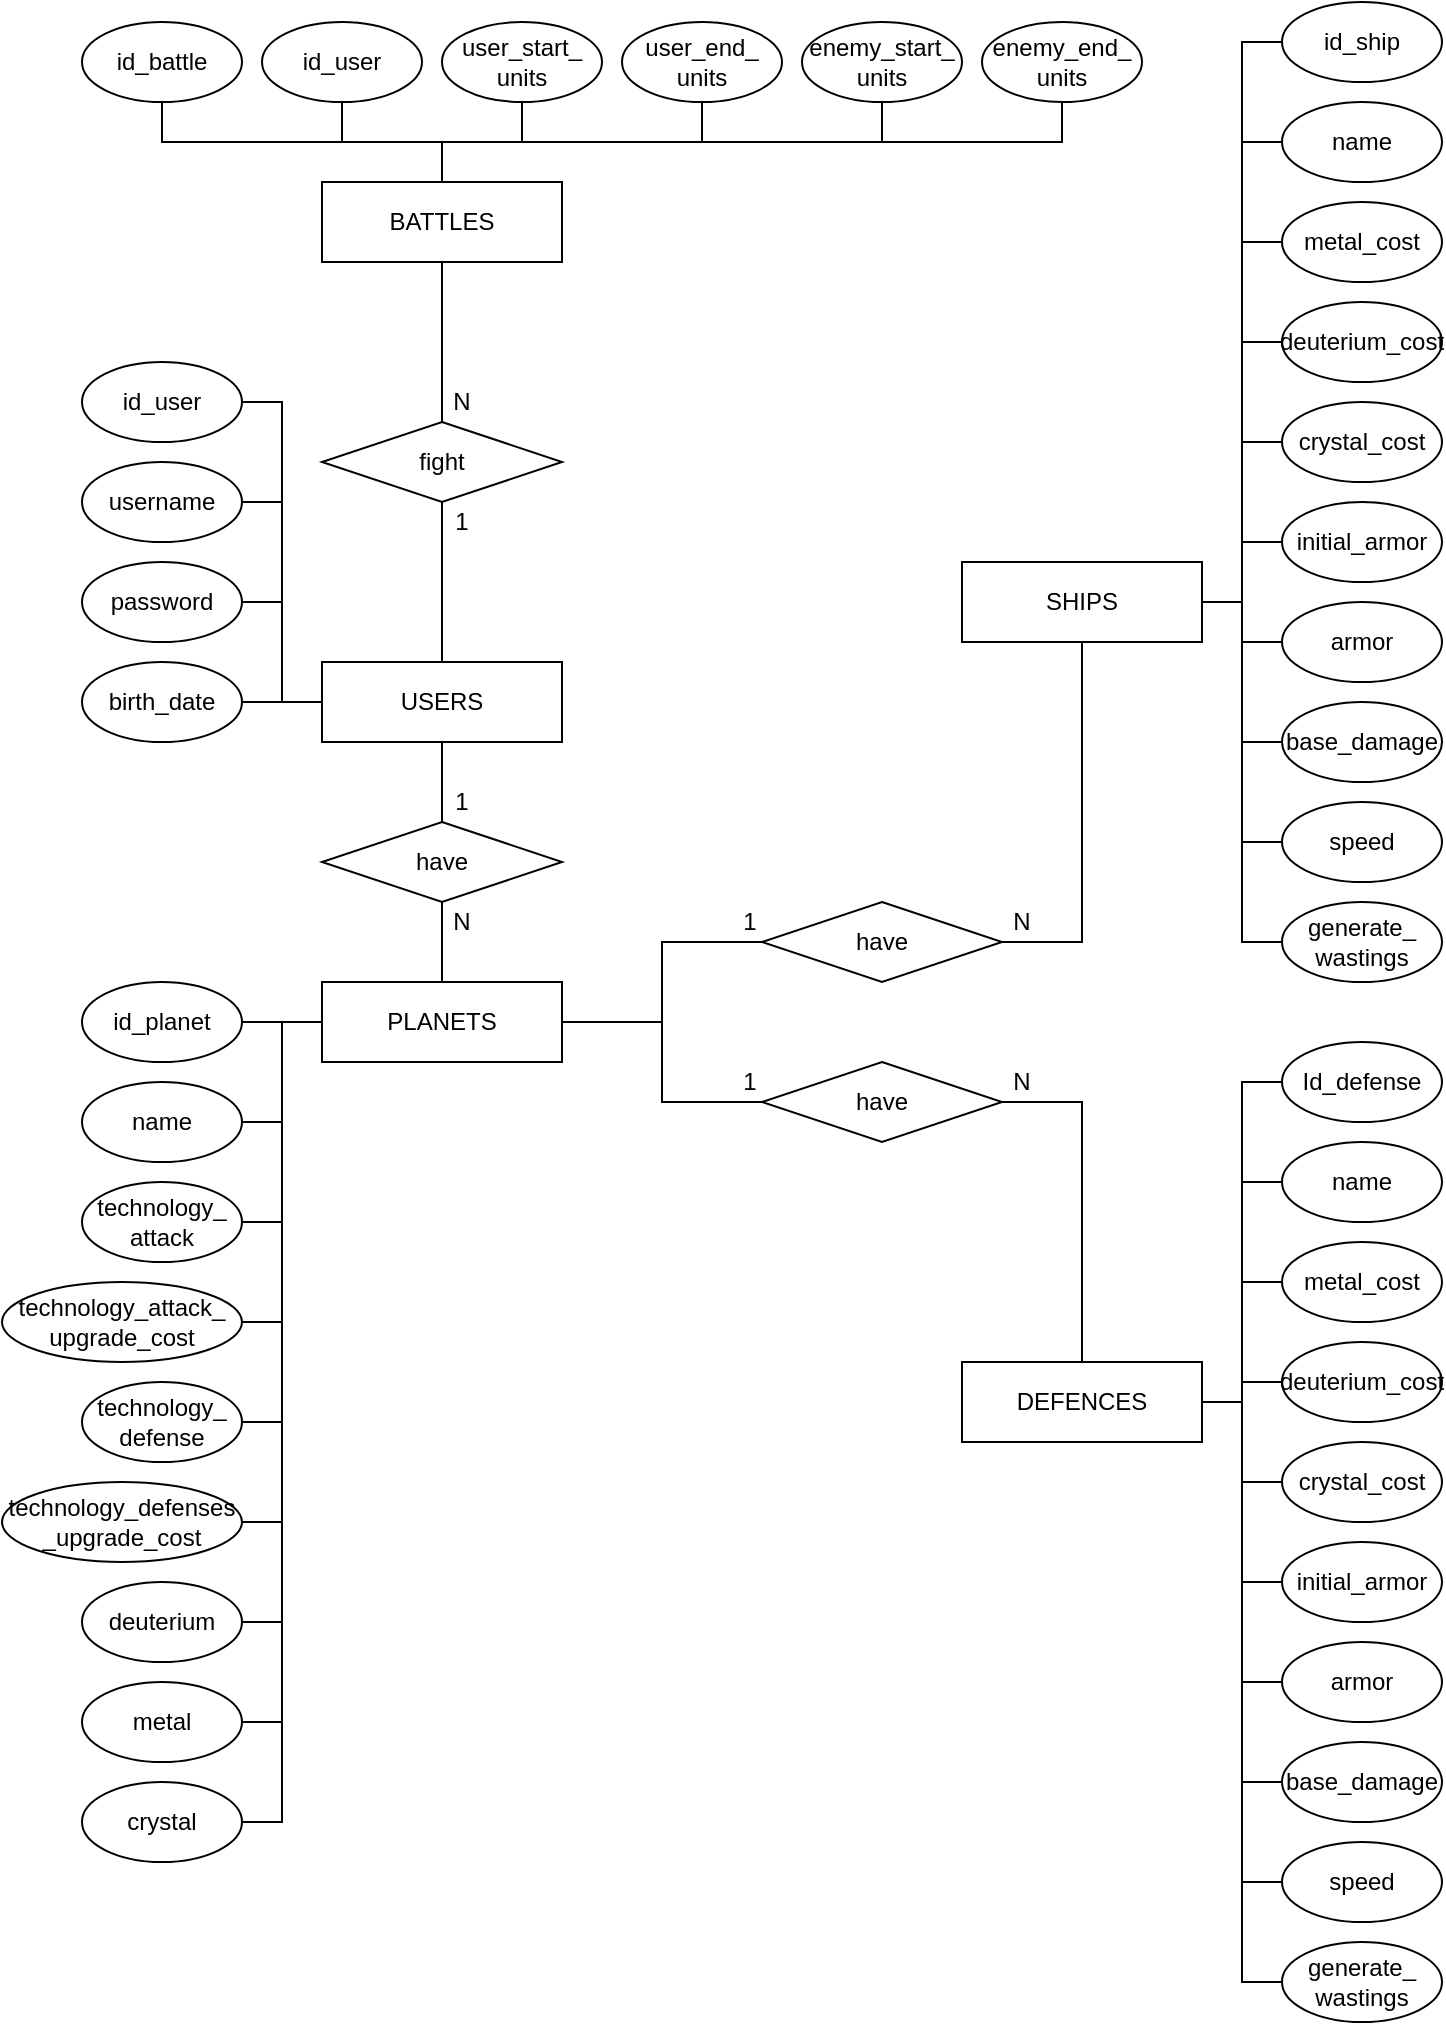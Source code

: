 <mxfile version="17.4.2" type="device"><diagram id="xhxc8xMKQmjW2qXMMAFa" name="Página-1"><mxGraphModel dx="1021" dy="644" grid="1" gridSize="10" guides="1" tooltips="1" connect="1" arrows="1" fold="1" page="1" pageScale="1" pageWidth="827" pageHeight="1169" math="0" shadow="0"><root><mxCell id="0"/><mxCell id="1" parent="0"/><mxCell id="92ksUBfjqdoU2pzM7p5j-20" style="edgeStyle=orthogonalEdgeStyle;rounded=0;orthogonalLoop=1;jettySize=auto;html=1;exitX=0.5;exitY=1;exitDx=0;exitDy=0;entryX=0.5;entryY=0;entryDx=0;entryDy=0;endArrow=none;endFill=0;" parent="1" source="92ksUBfjqdoU2pzM7p5j-1" target="92ksUBfjqdoU2pzM7p5j-19" edge="1"><mxGeometry relative="1" as="geometry"/></mxCell><mxCell id="DvHc-T8S822m7_1NHIfp-21" style="edgeStyle=orthogonalEdgeStyle;rounded=0;orthogonalLoop=1;jettySize=auto;html=1;exitX=0.5;exitY=0;exitDx=0;exitDy=0;entryX=0.5;entryY=1;entryDx=0;entryDy=0;endArrow=none;endFill=0;" edge="1" parent="1" source="92ksUBfjqdoU2pzM7p5j-1" target="DvHc-T8S822m7_1NHIfp-20"><mxGeometry relative="1" as="geometry"/></mxCell><mxCell id="92ksUBfjqdoU2pzM7p5j-1" value="USERS" style="rounded=0;whiteSpace=wrap;html=1;" parent="1" vertex="1"><mxGeometry x="200" y="440" width="120" height="40" as="geometry"/></mxCell><mxCell id="92ksUBfjqdoU2pzM7p5j-4" value="N" style="text;html=1;strokeColor=none;fillColor=none;align=center;verticalAlign=middle;whiteSpace=wrap;rounded=0;" parent="1" vertex="1"><mxGeometry x="260" y="560" width="20" height="20" as="geometry"/></mxCell><mxCell id="92ksUBfjqdoU2pzM7p5j-5" value="SHIPS" style="rounded=0;whiteSpace=wrap;html=1;" parent="1" vertex="1"><mxGeometry x="520" y="390" width="120" height="40" as="geometry"/></mxCell><mxCell id="DvHc-T8S822m7_1NHIfp-4" style="edgeStyle=orthogonalEdgeStyle;rounded=0;orthogonalLoop=1;jettySize=auto;html=1;exitX=1;exitY=0.5;exitDx=0;exitDy=0;entryX=0;entryY=0.5;entryDx=0;entryDy=0;endArrow=none;endFill=0;" edge="1" parent="1" source="92ksUBfjqdoU2pzM7p5j-6" target="DvHc-T8S822m7_1NHIfp-3"><mxGeometry relative="1" as="geometry"/></mxCell><mxCell id="DvHc-T8S822m7_1NHIfp-5" style="edgeStyle=orthogonalEdgeStyle;rounded=0;orthogonalLoop=1;jettySize=auto;html=1;exitX=1;exitY=0.5;exitDx=0;exitDy=0;entryX=0;entryY=0.5;entryDx=0;entryDy=0;endArrow=none;endFill=0;" edge="1" parent="1" source="92ksUBfjqdoU2pzM7p5j-6" target="DvHc-T8S822m7_1NHIfp-2"><mxGeometry relative="1" as="geometry"/></mxCell><mxCell id="92ksUBfjqdoU2pzM7p5j-6" value="PLANETS" style="rounded=0;whiteSpace=wrap;html=1;" parent="1" vertex="1"><mxGeometry x="200" y="600" width="120" height="40" as="geometry"/></mxCell><mxCell id="92ksUBfjqdoU2pzM7p5j-7" value="DEFENCES" style="rounded=0;whiteSpace=wrap;html=1;" parent="1" vertex="1"><mxGeometry x="520" y="790" width="120" height="40" as="geometry"/></mxCell><mxCell id="92ksUBfjqdoU2pzM7p5j-8" value="BATTLES" style="rounded=0;whiteSpace=wrap;html=1;" parent="1" vertex="1"><mxGeometry x="200" y="200" width="120" height="40" as="geometry"/></mxCell><mxCell id="92ksUBfjqdoU2pzM7p5j-15" style="edgeStyle=orthogonalEdgeStyle;rounded=0;orthogonalLoop=1;jettySize=auto;html=1;exitX=1;exitY=0.5;exitDx=0;exitDy=0;entryX=0;entryY=0.5;entryDx=0;entryDy=0;endArrow=none;endFill=0;" parent="1" source="92ksUBfjqdoU2pzM7p5j-11" target="92ksUBfjqdoU2pzM7p5j-1" edge="1"><mxGeometry relative="1" as="geometry"/></mxCell><mxCell id="92ksUBfjqdoU2pzM7p5j-11" value="id_user" style="ellipse;whiteSpace=wrap;html=1;" parent="1" vertex="1"><mxGeometry x="80" y="290" width="80" height="40" as="geometry"/></mxCell><mxCell id="92ksUBfjqdoU2pzM7p5j-16" style="edgeStyle=orthogonalEdgeStyle;rounded=0;orthogonalLoop=1;jettySize=auto;html=1;exitX=1;exitY=0.5;exitDx=0;exitDy=0;entryX=0;entryY=0.5;entryDx=0;entryDy=0;endArrow=none;endFill=0;" parent="1" source="92ksUBfjqdoU2pzM7p5j-12" target="92ksUBfjqdoU2pzM7p5j-1" edge="1"><mxGeometry relative="1" as="geometry"/></mxCell><mxCell id="92ksUBfjqdoU2pzM7p5j-12" value="username" style="ellipse;whiteSpace=wrap;html=1;" parent="1" vertex="1"><mxGeometry x="80" y="340" width="80" height="40" as="geometry"/></mxCell><mxCell id="92ksUBfjqdoU2pzM7p5j-18" style="edgeStyle=orthogonalEdgeStyle;rounded=0;orthogonalLoop=1;jettySize=auto;html=1;exitX=1;exitY=0.5;exitDx=0;exitDy=0;entryX=0;entryY=0.5;entryDx=0;entryDy=0;endArrow=none;endFill=0;" parent="1" source="92ksUBfjqdoU2pzM7p5j-13" target="92ksUBfjqdoU2pzM7p5j-1" edge="1"><mxGeometry relative="1" as="geometry"/></mxCell><mxCell id="92ksUBfjqdoU2pzM7p5j-13" value="birth_date" style="ellipse;whiteSpace=wrap;html=1;" parent="1" vertex="1"><mxGeometry x="80" y="440" width="80" height="40" as="geometry"/></mxCell><mxCell id="92ksUBfjqdoU2pzM7p5j-17" style="edgeStyle=orthogonalEdgeStyle;rounded=0;orthogonalLoop=1;jettySize=auto;html=1;exitX=1;exitY=0.5;exitDx=0;exitDy=0;entryX=0;entryY=0.5;entryDx=0;entryDy=0;endArrow=none;endFill=0;" parent="1" source="92ksUBfjqdoU2pzM7p5j-14" target="92ksUBfjqdoU2pzM7p5j-1" edge="1"><mxGeometry relative="1" as="geometry"/></mxCell><mxCell id="92ksUBfjqdoU2pzM7p5j-14" value="password" style="ellipse;whiteSpace=wrap;html=1;" parent="1" vertex="1"><mxGeometry x="80" y="390" width="80" height="40" as="geometry"/></mxCell><mxCell id="92ksUBfjqdoU2pzM7p5j-21" style="edgeStyle=orthogonalEdgeStyle;rounded=0;orthogonalLoop=1;jettySize=auto;html=1;exitX=0.5;exitY=1;exitDx=0;exitDy=0;entryX=0.5;entryY=0;entryDx=0;entryDy=0;endArrow=none;endFill=0;" parent="1" source="92ksUBfjqdoU2pzM7p5j-19" target="92ksUBfjqdoU2pzM7p5j-6" edge="1"><mxGeometry relative="1" as="geometry"/></mxCell><mxCell id="92ksUBfjqdoU2pzM7p5j-19" value="have" style="rhombus;whiteSpace=wrap;html=1;" parent="1" vertex="1"><mxGeometry x="200" y="520" width="120" height="40" as="geometry"/></mxCell><mxCell id="92ksUBfjqdoU2pzM7p5j-32" style="edgeStyle=orthogonalEdgeStyle;rounded=0;orthogonalLoop=1;jettySize=auto;html=1;exitX=1;exitY=0.5;exitDx=0;exitDy=0;entryX=0;entryY=0.5;entryDx=0;entryDy=0;fontSize=8;endArrow=none;endFill=0;" parent="1" source="92ksUBfjqdoU2pzM7p5j-22" target="92ksUBfjqdoU2pzM7p5j-6" edge="1"><mxGeometry relative="1" as="geometry"/></mxCell><mxCell id="92ksUBfjqdoU2pzM7p5j-22" value="id_planet" style="ellipse;whiteSpace=wrap;html=1;" parent="1" vertex="1"><mxGeometry x="80" y="600" width="80" height="40" as="geometry"/></mxCell><mxCell id="92ksUBfjqdoU2pzM7p5j-33" style="edgeStyle=orthogonalEdgeStyle;rounded=0;orthogonalLoop=1;jettySize=auto;html=1;exitX=1;exitY=0.5;exitDx=0;exitDy=0;entryX=0;entryY=0.5;entryDx=0;entryDy=0;fontSize=8;endArrow=none;endFill=0;" parent="1" source="92ksUBfjqdoU2pzM7p5j-24" target="92ksUBfjqdoU2pzM7p5j-6" edge="1"><mxGeometry relative="1" as="geometry"/></mxCell><mxCell id="92ksUBfjqdoU2pzM7p5j-24" value="name" style="ellipse;whiteSpace=wrap;html=1;" parent="1" vertex="1"><mxGeometry x="80" y="650" width="80" height="40" as="geometry"/></mxCell><mxCell id="92ksUBfjqdoU2pzM7p5j-34" style="edgeStyle=orthogonalEdgeStyle;rounded=0;orthogonalLoop=1;jettySize=auto;html=1;exitX=1;exitY=0.5;exitDx=0;exitDy=0;entryX=0;entryY=0.5;entryDx=0;entryDy=0;fontSize=8;endArrow=none;endFill=0;" parent="1" source="92ksUBfjqdoU2pzM7p5j-25" target="92ksUBfjqdoU2pzM7p5j-6" edge="1"><mxGeometry relative="1" as="geometry"/></mxCell><mxCell id="92ksUBfjqdoU2pzM7p5j-25" value="technology_&lt;br&gt;attack" style="ellipse;whiteSpace=wrap;html=1;" parent="1" vertex="1"><mxGeometry x="80" y="700" width="80" height="40" as="geometry"/></mxCell><mxCell id="92ksUBfjqdoU2pzM7p5j-36" style="edgeStyle=orthogonalEdgeStyle;rounded=0;orthogonalLoop=1;jettySize=auto;html=1;exitX=1;exitY=0.5;exitDx=0;exitDy=0;entryX=0;entryY=0.5;entryDx=0;entryDy=0;fontSize=8;endArrow=none;endFill=0;" parent="1" source="92ksUBfjqdoU2pzM7p5j-26" target="92ksUBfjqdoU2pzM7p5j-6" edge="1"><mxGeometry relative="1" as="geometry"/></mxCell><mxCell id="92ksUBfjqdoU2pzM7p5j-26" value="technology_&lt;br&gt;defense" style="ellipse;whiteSpace=wrap;html=1;" parent="1" vertex="1"><mxGeometry x="80" y="800" width="80" height="40" as="geometry"/></mxCell><mxCell id="92ksUBfjqdoU2pzM7p5j-35" style="edgeStyle=orthogonalEdgeStyle;rounded=0;orthogonalLoop=1;jettySize=auto;html=1;exitX=1;exitY=0.5;exitDx=0;exitDy=0;entryX=0;entryY=0.5;entryDx=0;entryDy=0;fontSize=8;endArrow=none;endFill=0;" parent="1" source="92ksUBfjqdoU2pzM7p5j-27" target="92ksUBfjqdoU2pzM7p5j-6" edge="1"><mxGeometry relative="1" as="geometry"/></mxCell><mxCell id="92ksUBfjqdoU2pzM7p5j-27" value="technology_attack_&lt;br&gt;upgrade_cost" style="ellipse;whiteSpace=wrap;html=1;" parent="1" vertex="1"><mxGeometry x="40" y="750" width="120" height="40" as="geometry"/></mxCell><mxCell id="92ksUBfjqdoU2pzM7p5j-37" style="edgeStyle=orthogonalEdgeStyle;rounded=0;orthogonalLoop=1;jettySize=auto;html=1;exitX=1;exitY=0.5;exitDx=0;exitDy=0;entryX=0;entryY=0.5;entryDx=0;entryDy=0;fontSize=8;endArrow=none;endFill=0;" parent="1" source="92ksUBfjqdoU2pzM7p5j-28" target="92ksUBfjqdoU2pzM7p5j-6" edge="1"><mxGeometry relative="1" as="geometry"/></mxCell><mxCell id="92ksUBfjqdoU2pzM7p5j-28" value="technology_defenses&lt;br&gt;_upgrade_cost" style="ellipse;whiteSpace=wrap;html=1;" parent="1" vertex="1"><mxGeometry x="40" y="850" width="120" height="40" as="geometry"/></mxCell><mxCell id="92ksUBfjqdoU2pzM7p5j-40" style="edgeStyle=orthogonalEdgeStyle;rounded=0;orthogonalLoop=1;jettySize=auto;html=1;exitX=1;exitY=0.5;exitDx=0;exitDy=0;entryX=0;entryY=0.5;entryDx=0;entryDy=0;fontSize=8;endArrow=none;endFill=0;" parent="1" source="92ksUBfjqdoU2pzM7p5j-29" target="92ksUBfjqdoU2pzM7p5j-6" edge="1"><mxGeometry relative="1" as="geometry"/></mxCell><mxCell id="92ksUBfjqdoU2pzM7p5j-29" value="crystal" style="ellipse;whiteSpace=wrap;html=1;" parent="1" vertex="1"><mxGeometry x="80" y="1000" width="80" height="40" as="geometry"/></mxCell><mxCell id="92ksUBfjqdoU2pzM7p5j-39" style="edgeStyle=orthogonalEdgeStyle;rounded=0;orthogonalLoop=1;jettySize=auto;html=1;exitX=1;exitY=0.5;exitDx=0;exitDy=0;entryX=0;entryY=0.5;entryDx=0;entryDy=0;fontSize=8;endArrow=none;endFill=0;" parent="1" source="92ksUBfjqdoU2pzM7p5j-30" target="92ksUBfjqdoU2pzM7p5j-6" edge="1"><mxGeometry relative="1" as="geometry"/></mxCell><mxCell id="92ksUBfjqdoU2pzM7p5j-30" value="metal" style="ellipse;whiteSpace=wrap;html=1;" parent="1" vertex="1"><mxGeometry x="80" y="950" width="80" height="40" as="geometry"/></mxCell><mxCell id="92ksUBfjqdoU2pzM7p5j-38" style="edgeStyle=orthogonalEdgeStyle;rounded=0;orthogonalLoop=1;jettySize=auto;html=1;exitX=1;exitY=0.5;exitDx=0;exitDy=0;entryX=0;entryY=0.5;entryDx=0;entryDy=0;fontSize=8;endArrow=none;endFill=0;" parent="1" source="92ksUBfjqdoU2pzM7p5j-31" target="92ksUBfjqdoU2pzM7p5j-6" edge="1"><mxGeometry relative="1" as="geometry"/></mxCell><mxCell id="92ksUBfjqdoU2pzM7p5j-31" value="deuterium" style="ellipse;whiteSpace=wrap;html=1;" parent="1" vertex="1"><mxGeometry x="80" y="900" width="80" height="40" as="geometry"/></mxCell><mxCell id="92ksUBfjqdoU2pzM7p5j-51" style="edgeStyle=orthogonalEdgeStyle;rounded=0;orthogonalLoop=1;jettySize=auto;html=1;exitX=0;exitY=0.5;exitDx=0;exitDy=0;entryX=1;entryY=0.5;entryDx=0;entryDy=0;fontSize=8;endArrow=none;endFill=0;" parent="1" source="92ksUBfjqdoU2pzM7p5j-41" target="92ksUBfjqdoU2pzM7p5j-5" edge="1"><mxGeometry relative="1" as="geometry"/></mxCell><mxCell id="92ksUBfjqdoU2pzM7p5j-41" value="id_ship" style="ellipse;whiteSpace=wrap;html=1;" parent="1" vertex="1"><mxGeometry x="680" y="110" width="80" height="40" as="geometry"/></mxCell><mxCell id="92ksUBfjqdoU2pzM7p5j-52" style="edgeStyle=orthogonalEdgeStyle;rounded=0;orthogonalLoop=1;jettySize=auto;html=1;exitX=0;exitY=0.5;exitDx=0;exitDy=0;entryX=1;entryY=0.5;entryDx=0;entryDy=0;fontSize=8;endArrow=none;endFill=0;" parent="1" source="92ksUBfjqdoU2pzM7p5j-42" target="92ksUBfjqdoU2pzM7p5j-5" edge="1"><mxGeometry relative="1" as="geometry"/></mxCell><mxCell id="92ksUBfjqdoU2pzM7p5j-42" value="name" style="ellipse;whiteSpace=wrap;html=1;" parent="1" vertex="1"><mxGeometry x="680" y="160" width="80" height="40" as="geometry"/></mxCell><mxCell id="92ksUBfjqdoU2pzM7p5j-53" style="edgeStyle=orthogonalEdgeStyle;rounded=0;orthogonalLoop=1;jettySize=auto;html=1;exitX=0;exitY=0.5;exitDx=0;exitDy=0;entryX=1;entryY=0.5;entryDx=0;entryDy=0;fontSize=8;endArrow=none;endFill=0;" parent="1" source="92ksUBfjqdoU2pzM7p5j-43" target="92ksUBfjqdoU2pzM7p5j-5" edge="1"><mxGeometry relative="1" as="geometry"/></mxCell><mxCell id="92ksUBfjqdoU2pzM7p5j-43" value="metal_cost" style="ellipse;whiteSpace=wrap;html=1;" parent="1" vertex="1"><mxGeometry x="680" y="210" width="80" height="40" as="geometry"/></mxCell><mxCell id="92ksUBfjqdoU2pzM7p5j-54" style="edgeStyle=orthogonalEdgeStyle;rounded=0;orthogonalLoop=1;jettySize=auto;html=1;exitX=0;exitY=0.5;exitDx=0;exitDy=0;entryX=1;entryY=0.5;entryDx=0;entryDy=0;fontSize=8;endArrow=none;endFill=0;" parent="1" source="92ksUBfjqdoU2pzM7p5j-44" target="92ksUBfjqdoU2pzM7p5j-5" edge="1"><mxGeometry relative="1" as="geometry"/></mxCell><mxCell id="92ksUBfjqdoU2pzM7p5j-44" value="deuterium_cost" style="ellipse;whiteSpace=wrap;html=1;" parent="1" vertex="1"><mxGeometry x="680" y="260" width="80" height="40" as="geometry"/></mxCell><mxCell id="92ksUBfjqdoU2pzM7p5j-55" style="edgeStyle=orthogonalEdgeStyle;rounded=0;orthogonalLoop=1;jettySize=auto;html=1;exitX=0;exitY=0.5;exitDx=0;exitDy=0;entryX=1;entryY=0.5;entryDx=0;entryDy=0;fontSize=8;endArrow=none;endFill=0;" parent="1" source="92ksUBfjqdoU2pzM7p5j-45" target="92ksUBfjqdoU2pzM7p5j-5" edge="1"><mxGeometry relative="1" as="geometry"/></mxCell><mxCell id="92ksUBfjqdoU2pzM7p5j-45" value="crystal_cost" style="ellipse;whiteSpace=wrap;html=1;" parent="1" vertex="1"><mxGeometry x="680" y="310" width="80" height="40" as="geometry"/></mxCell><mxCell id="92ksUBfjqdoU2pzM7p5j-56" style="edgeStyle=orthogonalEdgeStyle;rounded=0;orthogonalLoop=1;jettySize=auto;html=1;exitX=0;exitY=0.5;exitDx=0;exitDy=0;entryX=1;entryY=0.5;entryDx=0;entryDy=0;fontSize=8;endArrow=none;endFill=0;" parent="1" source="92ksUBfjqdoU2pzM7p5j-46" target="92ksUBfjqdoU2pzM7p5j-5" edge="1"><mxGeometry relative="1" as="geometry"/></mxCell><mxCell id="92ksUBfjqdoU2pzM7p5j-46" value="initial_armor" style="ellipse;whiteSpace=wrap;html=1;" parent="1" vertex="1"><mxGeometry x="680" y="360" width="80" height="40" as="geometry"/></mxCell><mxCell id="92ksUBfjqdoU2pzM7p5j-57" style="edgeStyle=orthogonalEdgeStyle;rounded=0;orthogonalLoop=1;jettySize=auto;html=1;exitX=0;exitY=0.5;exitDx=0;exitDy=0;entryX=1;entryY=0.5;entryDx=0;entryDy=0;fontSize=8;endArrow=none;endFill=0;" parent="1" source="92ksUBfjqdoU2pzM7p5j-47" target="92ksUBfjqdoU2pzM7p5j-5" edge="1"><mxGeometry relative="1" as="geometry"/></mxCell><mxCell id="92ksUBfjqdoU2pzM7p5j-47" value="armor" style="ellipse;whiteSpace=wrap;html=1;" parent="1" vertex="1"><mxGeometry x="680" y="410" width="80" height="40" as="geometry"/></mxCell><mxCell id="92ksUBfjqdoU2pzM7p5j-58" style="edgeStyle=orthogonalEdgeStyle;rounded=0;orthogonalLoop=1;jettySize=auto;html=1;exitX=0;exitY=0.5;exitDx=0;exitDy=0;entryX=1;entryY=0.5;entryDx=0;entryDy=0;fontSize=8;endArrow=none;endFill=0;" parent="1" source="92ksUBfjqdoU2pzM7p5j-48" target="92ksUBfjqdoU2pzM7p5j-5" edge="1"><mxGeometry relative="1" as="geometry"/></mxCell><mxCell id="92ksUBfjqdoU2pzM7p5j-48" value="base_damage" style="ellipse;whiteSpace=wrap;html=1;" parent="1" vertex="1"><mxGeometry x="680" y="460" width="80" height="40" as="geometry"/></mxCell><mxCell id="92ksUBfjqdoU2pzM7p5j-59" style="edgeStyle=orthogonalEdgeStyle;rounded=0;orthogonalLoop=1;jettySize=auto;html=1;exitX=0;exitY=0.5;exitDx=0;exitDy=0;entryX=1;entryY=0.5;entryDx=0;entryDy=0;fontSize=8;endArrow=none;endFill=0;" parent="1" source="92ksUBfjqdoU2pzM7p5j-49" target="92ksUBfjqdoU2pzM7p5j-5" edge="1"><mxGeometry relative="1" as="geometry"/></mxCell><mxCell id="92ksUBfjqdoU2pzM7p5j-49" value="speed" style="ellipse;whiteSpace=wrap;html=1;" parent="1" vertex="1"><mxGeometry x="680" y="510" width="80" height="40" as="geometry"/></mxCell><mxCell id="92ksUBfjqdoU2pzM7p5j-60" style="edgeStyle=orthogonalEdgeStyle;rounded=0;orthogonalLoop=1;jettySize=auto;html=1;exitX=0;exitY=0.5;exitDx=0;exitDy=0;entryX=1;entryY=0.5;entryDx=0;entryDy=0;fontSize=8;endArrow=none;endFill=0;" parent="1" source="92ksUBfjqdoU2pzM7p5j-50" target="92ksUBfjqdoU2pzM7p5j-5" edge="1"><mxGeometry relative="1" as="geometry"/></mxCell><mxCell id="92ksUBfjqdoU2pzM7p5j-50" value="generate_&lt;br&gt;wastings" style="ellipse;whiteSpace=wrap;html=1;" parent="1" vertex="1"><mxGeometry x="680" y="560" width="80" height="40" as="geometry"/></mxCell><mxCell id="92ksUBfjqdoU2pzM7p5j-71" style="edgeStyle=orthogonalEdgeStyle;rounded=0;orthogonalLoop=1;jettySize=auto;html=1;exitX=0;exitY=0.5;exitDx=0;exitDy=0;entryX=1;entryY=0.5;entryDx=0;entryDy=0;fontSize=8;endArrow=none;endFill=0;" parent="1" source="92ksUBfjqdoU2pzM7p5j-61" target="92ksUBfjqdoU2pzM7p5j-7" edge="1"><mxGeometry relative="1" as="geometry"/></mxCell><mxCell id="92ksUBfjqdoU2pzM7p5j-61" value="Id_defense" style="ellipse;whiteSpace=wrap;html=1;" parent="1" vertex="1"><mxGeometry x="680" y="630" width="80" height="40" as="geometry"/></mxCell><mxCell id="92ksUBfjqdoU2pzM7p5j-72" style="edgeStyle=orthogonalEdgeStyle;rounded=0;orthogonalLoop=1;jettySize=auto;html=1;exitX=0;exitY=0.5;exitDx=0;exitDy=0;entryX=1;entryY=0.5;entryDx=0;entryDy=0;fontSize=8;endArrow=none;endFill=0;" parent="1" source="92ksUBfjqdoU2pzM7p5j-62" target="92ksUBfjqdoU2pzM7p5j-7" edge="1"><mxGeometry relative="1" as="geometry"/></mxCell><mxCell id="92ksUBfjqdoU2pzM7p5j-62" value="name" style="ellipse;whiteSpace=wrap;html=1;" parent="1" vertex="1"><mxGeometry x="680" y="680" width="80" height="40" as="geometry"/></mxCell><mxCell id="92ksUBfjqdoU2pzM7p5j-73" style="edgeStyle=orthogonalEdgeStyle;rounded=0;orthogonalLoop=1;jettySize=auto;html=1;exitX=0;exitY=0.5;exitDx=0;exitDy=0;entryX=1;entryY=0.5;entryDx=0;entryDy=0;fontSize=8;endArrow=none;endFill=0;" parent="1" source="92ksUBfjqdoU2pzM7p5j-63" target="92ksUBfjqdoU2pzM7p5j-7" edge="1"><mxGeometry relative="1" as="geometry"/></mxCell><mxCell id="92ksUBfjqdoU2pzM7p5j-63" value="metal_cost" style="ellipse;whiteSpace=wrap;html=1;" parent="1" vertex="1"><mxGeometry x="680" y="730" width="80" height="40" as="geometry"/></mxCell><mxCell id="92ksUBfjqdoU2pzM7p5j-74" style="edgeStyle=orthogonalEdgeStyle;rounded=0;orthogonalLoop=1;jettySize=auto;html=1;exitX=0;exitY=0.5;exitDx=0;exitDy=0;entryX=1;entryY=0.5;entryDx=0;entryDy=0;fontSize=8;endArrow=none;endFill=0;" parent="1" source="92ksUBfjqdoU2pzM7p5j-64" target="92ksUBfjqdoU2pzM7p5j-7" edge="1"><mxGeometry relative="1" as="geometry"/></mxCell><mxCell id="92ksUBfjqdoU2pzM7p5j-64" value="deuterium_cost" style="ellipse;whiteSpace=wrap;html=1;" parent="1" vertex="1"><mxGeometry x="680" y="780" width="80" height="40" as="geometry"/></mxCell><mxCell id="92ksUBfjqdoU2pzM7p5j-75" style="edgeStyle=orthogonalEdgeStyle;rounded=0;orthogonalLoop=1;jettySize=auto;html=1;exitX=0;exitY=0.5;exitDx=0;exitDy=0;entryX=1;entryY=0.5;entryDx=0;entryDy=0;fontSize=8;endArrow=none;endFill=0;" parent="1" source="92ksUBfjqdoU2pzM7p5j-65" target="92ksUBfjqdoU2pzM7p5j-7" edge="1"><mxGeometry relative="1" as="geometry"/></mxCell><mxCell id="92ksUBfjqdoU2pzM7p5j-65" value="crystal_cost" style="ellipse;whiteSpace=wrap;html=1;" parent="1" vertex="1"><mxGeometry x="680" y="830" width="80" height="40" as="geometry"/></mxCell><mxCell id="92ksUBfjqdoU2pzM7p5j-76" style="edgeStyle=orthogonalEdgeStyle;rounded=0;orthogonalLoop=1;jettySize=auto;html=1;exitX=0;exitY=0.5;exitDx=0;exitDy=0;entryX=1;entryY=0.5;entryDx=0;entryDy=0;fontSize=8;endArrow=none;endFill=0;" parent="1" source="92ksUBfjqdoU2pzM7p5j-66" target="92ksUBfjqdoU2pzM7p5j-7" edge="1"><mxGeometry relative="1" as="geometry"/></mxCell><mxCell id="92ksUBfjqdoU2pzM7p5j-66" value="initial_armor" style="ellipse;whiteSpace=wrap;html=1;" parent="1" vertex="1"><mxGeometry x="680" y="880" width="80" height="40" as="geometry"/></mxCell><mxCell id="92ksUBfjqdoU2pzM7p5j-77" style="edgeStyle=orthogonalEdgeStyle;rounded=0;orthogonalLoop=1;jettySize=auto;html=1;exitX=0;exitY=0.5;exitDx=0;exitDy=0;entryX=1;entryY=0.5;entryDx=0;entryDy=0;fontSize=8;endArrow=none;endFill=0;" parent="1" source="92ksUBfjqdoU2pzM7p5j-67" target="92ksUBfjqdoU2pzM7p5j-7" edge="1"><mxGeometry relative="1" as="geometry"/></mxCell><mxCell id="92ksUBfjqdoU2pzM7p5j-67" value="armor" style="ellipse;whiteSpace=wrap;html=1;" parent="1" vertex="1"><mxGeometry x="680" y="930" width="80" height="40" as="geometry"/></mxCell><mxCell id="92ksUBfjqdoU2pzM7p5j-78" style="edgeStyle=orthogonalEdgeStyle;rounded=0;orthogonalLoop=1;jettySize=auto;html=1;exitX=0;exitY=0.5;exitDx=0;exitDy=0;entryX=1;entryY=0.5;entryDx=0;entryDy=0;fontSize=8;endArrow=none;endFill=0;" parent="1" source="92ksUBfjqdoU2pzM7p5j-68" target="92ksUBfjqdoU2pzM7p5j-7" edge="1"><mxGeometry relative="1" as="geometry"/></mxCell><mxCell id="92ksUBfjqdoU2pzM7p5j-68" value="base_damage" style="ellipse;whiteSpace=wrap;html=1;" parent="1" vertex="1"><mxGeometry x="680" y="980" width="80" height="40" as="geometry"/></mxCell><mxCell id="92ksUBfjqdoU2pzM7p5j-79" style="edgeStyle=orthogonalEdgeStyle;rounded=0;orthogonalLoop=1;jettySize=auto;html=1;exitX=0;exitY=0.5;exitDx=0;exitDy=0;entryX=1;entryY=0.5;entryDx=0;entryDy=0;fontSize=8;endArrow=none;endFill=0;" parent="1" source="92ksUBfjqdoU2pzM7p5j-69" target="92ksUBfjqdoU2pzM7p5j-7" edge="1"><mxGeometry relative="1" as="geometry"/></mxCell><mxCell id="92ksUBfjqdoU2pzM7p5j-69" value="speed" style="ellipse;whiteSpace=wrap;html=1;" parent="1" vertex="1"><mxGeometry x="680" y="1030" width="80" height="40" as="geometry"/></mxCell><mxCell id="92ksUBfjqdoU2pzM7p5j-80" style="edgeStyle=orthogonalEdgeStyle;rounded=0;orthogonalLoop=1;jettySize=auto;html=1;exitX=0;exitY=0.5;exitDx=0;exitDy=0;entryX=1;entryY=0.5;entryDx=0;entryDy=0;fontSize=8;endArrow=none;endFill=0;" parent="1" source="92ksUBfjqdoU2pzM7p5j-70" target="92ksUBfjqdoU2pzM7p5j-7" edge="1"><mxGeometry relative="1" as="geometry"/></mxCell><mxCell id="92ksUBfjqdoU2pzM7p5j-70" value="generate_&lt;br&gt;wastings" style="ellipse;whiteSpace=wrap;html=1;" parent="1" vertex="1"><mxGeometry x="680" y="1080" width="80" height="40" as="geometry"/></mxCell><mxCell id="DvHc-T8S822m7_1NHIfp-26" style="edgeStyle=orthogonalEdgeStyle;rounded=0;orthogonalLoop=1;jettySize=auto;html=1;exitX=0.5;exitY=1;exitDx=0;exitDy=0;entryX=0.5;entryY=0;entryDx=0;entryDy=0;endArrow=none;endFill=0;" edge="1" parent="1" source="92ksUBfjqdoU2pzM7p5j-81" target="92ksUBfjqdoU2pzM7p5j-8"><mxGeometry relative="1" as="geometry"/></mxCell><mxCell id="92ksUBfjqdoU2pzM7p5j-81" value="id_battle" style="ellipse;whiteSpace=wrap;html=1;" parent="1" vertex="1"><mxGeometry x="80" y="120" width="80" height="40" as="geometry"/></mxCell><mxCell id="DvHc-T8S822m7_1NHIfp-27" style="edgeStyle=orthogonalEdgeStyle;rounded=0;orthogonalLoop=1;jettySize=auto;html=1;exitX=0.5;exitY=1;exitDx=0;exitDy=0;entryX=0.5;entryY=0;entryDx=0;entryDy=0;endArrow=none;endFill=0;" edge="1" parent="1" source="92ksUBfjqdoU2pzM7p5j-82" target="92ksUBfjqdoU2pzM7p5j-8"><mxGeometry relative="1" as="geometry"/></mxCell><mxCell id="92ksUBfjqdoU2pzM7p5j-82" value="id_user" style="ellipse;whiteSpace=wrap;html=1;" parent="1" vertex="1"><mxGeometry x="170" y="120" width="80" height="40" as="geometry"/></mxCell><mxCell id="DvHc-T8S822m7_1NHIfp-28" style="edgeStyle=orthogonalEdgeStyle;rounded=0;orthogonalLoop=1;jettySize=auto;html=1;exitX=0.5;exitY=1;exitDx=0;exitDy=0;entryX=0.5;entryY=0;entryDx=0;entryDy=0;endArrow=none;endFill=0;" edge="1" parent="1" source="92ksUBfjqdoU2pzM7p5j-87" target="92ksUBfjqdoU2pzM7p5j-8"><mxGeometry relative="1" as="geometry"/></mxCell><mxCell id="92ksUBfjqdoU2pzM7p5j-87" value="user_start_&lt;br&gt;units" style="ellipse;whiteSpace=wrap;html=1;" parent="1" vertex="1"><mxGeometry x="260" y="120" width="80" height="40" as="geometry"/></mxCell><mxCell id="DvHc-T8S822m7_1NHIfp-29" style="edgeStyle=orthogonalEdgeStyle;rounded=0;orthogonalLoop=1;jettySize=auto;html=1;exitX=0.5;exitY=1;exitDx=0;exitDy=0;entryX=0.5;entryY=0;entryDx=0;entryDy=0;endArrow=none;endFill=0;" edge="1" parent="1" source="92ksUBfjqdoU2pzM7p5j-88" target="92ksUBfjqdoU2pzM7p5j-8"><mxGeometry relative="1" as="geometry"/></mxCell><mxCell id="92ksUBfjqdoU2pzM7p5j-88" value="user_end_&lt;br&gt;units" style="ellipse;whiteSpace=wrap;html=1;" parent="1" vertex="1"><mxGeometry x="350" y="120" width="80" height="40" as="geometry"/></mxCell><mxCell id="DvHc-T8S822m7_1NHIfp-31" style="edgeStyle=orthogonalEdgeStyle;rounded=0;orthogonalLoop=1;jettySize=auto;html=1;exitX=0.5;exitY=1;exitDx=0;exitDy=0;entryX=0.5;entryY=0;entryDx=0;entryDy=0;endArrow=none;endFill=0;" edge="1" parent="1" source="92ksUBfjqdoU2pzM7p5j-89" target="92ksUBfjqdoU2pzM7p5j-8"><mxGeometry relative="1" as="geometry"/></mxCell><mxCell id="92ksUBfjqdoU2pzM7p5j-89" value="enemy_start_&lt;br&gt;units" style="ellipse;whiteSpace=wrap;html=1;" parent="1" vertex="1"><mxGeometry x="440" y="120" width="80" height="40" as="geometry"/></mxCell><mxCell id="DvHc-T8S822m7_1NHIfp-32" style="edgeStyle=orthogonalEdgeStyle;rounded=0;orthogonalLoop=1;jettySize=auto;html=1;exitX=0.5;exitY=1;exitDx=0;exitDy=0;entryX=0.5;entryY=0;entryDx=0;entryDy=0;endArrow=none;endFill=0;" edge="1" parent="1" source="92ksUBfjqdoU2pzM7p5j-90" target="92ksUBfjqdoU2pzM7p5j-8"><mxGeometry relative="1" as="geometry"/></mxCell><mxCell id="92ksUBfjqdoU2pzM7p5j-90" value="enemy_end_&lt;br&gt;units" style="ellipse;whiteSpace=wrap;html=1;" parent="1" vertex="1"><mxGeometry x="530" y="120" width="80" height="40" as="geometry"/></mxCell><mxCell id="DvHc-T8S822m7_1NHIfp-1" value="1" style="text;html=1;strokeColor=none;fillColor=none;align=center;verticalAlign=middle;whiteSpace=wrap;rounded=0;" vertex="1" parent="1"><mxGeometry x="260" y="500" width="20" height="20" as="geometry"/></mxCell><mxCell id="DvHc-T8S822m7_1NHIfp-6" style="edgeStyle=orthogonalEdgeStyle;rounded=0;orthogonalLoop=1;jettySize=auto;html=1;exitX=1;exitY=0.5;exitDx=0;exitDy=0;entryX=0.5;entryY=1;entryDx=0;entryDy=0;endArrow=none;endFill=0;" edge="1" parent="1" source="DvHc-T8S822m7_1NHIfp-2" target="92ksUBfjqdoU2pzM7p5j-5"><mxGeometry relative="1" as="geometry"/></mxCell><mxCell id="DvHc-T8S822m7_1NHIfp-2" value="have" style="rhombus;whiteSpace=wrap;html=1;" vertex="1" parent="1"><mxGeometry x="420" y="560" width="120" height="40" as="geometry"/></mxCell><mxCell id="DvHc-T8S822m7_1NHIfp-7" style="edgeStyle=orthogonalEdgeStyle;rounded=0;orthogonalLoop=1;jettySize=auto;html=1;exitX=1;exitY=0.5;exitDx=0;exitDy=0;entryX=0.5;entryY=0;entryDx=0;entryDy=0;endArrow=none;endFill=0;" edge="1" parent="1" source="DvHc-T8S822m7_1NHIfp-3" target="92ksUBfjqdoU2pzM7p5j-7"><mxGeometry relative="1" as="geometry"/></mxCell><mxCell id="DvHc-T8S822m7_1NHIfp-3" value="have" style="rhombus;whiteSpace=wrap;html=1;" vertex="1" parent="1"><mxGeometry x="420" y="640" width="120" height="40" as="geometry"/></mxCell><mxCell id="DvHc-T8S822m7_1NHIfp-8" value="1" style="text;html=1;strokeColor=none;fillColor=none;align=center;verticalAlign=middle;whiteSpace=wrap;rounded=0;" vertex="1" parent="1"><mxGeometry x="404" y="560" width="20" height="20" as="geometry"/></mxCell><mxCell id="DvHc-T8S822m7_1NHIfp-9" value="1" style="text;html=1;strokeColor=none;fillColor=none;align=center;verticalAlign=middle;whiteSpace=wrap;rounded=0;" vertex="1" parent="1"><mxGeometry x="404" y="640" width="20" height="20" as="geometry"/></mxCell><mxCell id="DvHc-T8S822m7_1NHIfp-10" value="N" style="text;html=1;strokeColor=none;fillColor=none;align=center;verticalAlign=middle;whiteSpace=wrap;rounded=0;" vertex="1" parent="1"><mxGeometry x="540" y="640" width="20" height="20" as="geometry"/></mxCell><mxCell id="DvHc-T8S822m7_1NHIfp-12" value="N" style="text;html=1;strokeColor=none;fillColor=none;align=center;verticalAlign=middle;whiteSpace=wrap;rounded=0;" vertex="1" parent="1"><mxGeometry x="540" y="560" width="20" height="20" as="geometry"/></mxCell><mxCell id="DvHc-T8S822m7_1NHIfp-22" style="edgeStyle=orthogonalEdgeStyle;rounded=0;orthogonalLoop=1;jettySize=auto;html=1;exitX=0.5;exitY=0;exitDx=0;exitDy=0;entryX=0.5;entryY=1;entryDx=0;entryDy=0;endArrow=none;endFill=0;" edge="1" parent="1" source="DvHc-T8S822m7_1NHIfp-20" target="92ksUBfjqdoU2pzM7p5j-8"><mxGeometry relative="1" as="geometry"/></mxCell><mxCell id="DvHc-T8S822m7_1NHIfp-20" value="fight" style="rhombus;whiteSpace=wrap;html=1;" vertex="1" parent="1"><mxGeometry x="200" y="320" width="120" height="40" as="geometry"/></mxCell><mxCell id="DvHc-T8S822m7_1NHIfp-24" value="N" style="text;html=1;strokeColor=none;fillColor=none;align=center;verticalAlign=middle;whiteSpace=wrap;rounded=0;" vertex="1" parent="1"><mxGeometry x="260" y="300" width="20" height="20" as="geometry"/></mxCell><mxCell id="DvHc-T8S822m7_1NHIfp-25" value="1" style="text;html=1;strokeColor=none;fillColor=none;align=center;verticalAlign=middle;whiteSpace=wrap;rounded=0;" vertex="1" parent="1"><mxGeometry x="260" y="360" width="20" height="20" as="geometry"/></mxCell></root></mxGraphModel></diagram></mxfile>